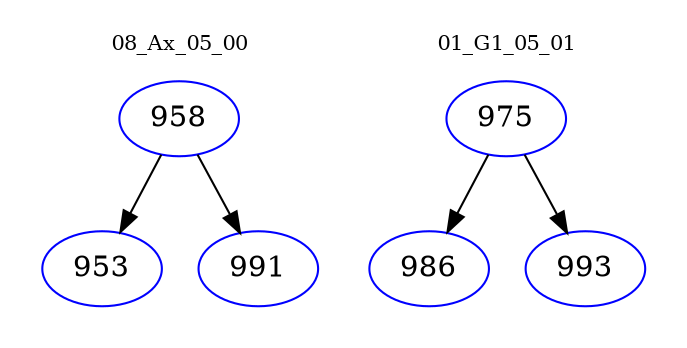 digraph{
subgraph cluster_0 {
color = white
label = "08_Ax_05_00";
fontsize=10;
T0_958 [label="958", color="blue"]
T0_958 -> T0_953 [color="black"]
T0_953 [label="953", color="blue"]
T0_958 -> T0_991 [color="black"]
T0_991 [label="991", color="blue"]
}
subgraph cluster_1 {
color = white
label = "01_G1_05_01";
fontsize=10;
T1_975 [label="975", color="blue"]
T1_975 -> T1_986 [color="black"]
T1_986 [label="986", color="blue"]
T1_975 -> T1_993 [color="black"]
T1_993 [label="993", color="blue"]
}
}
